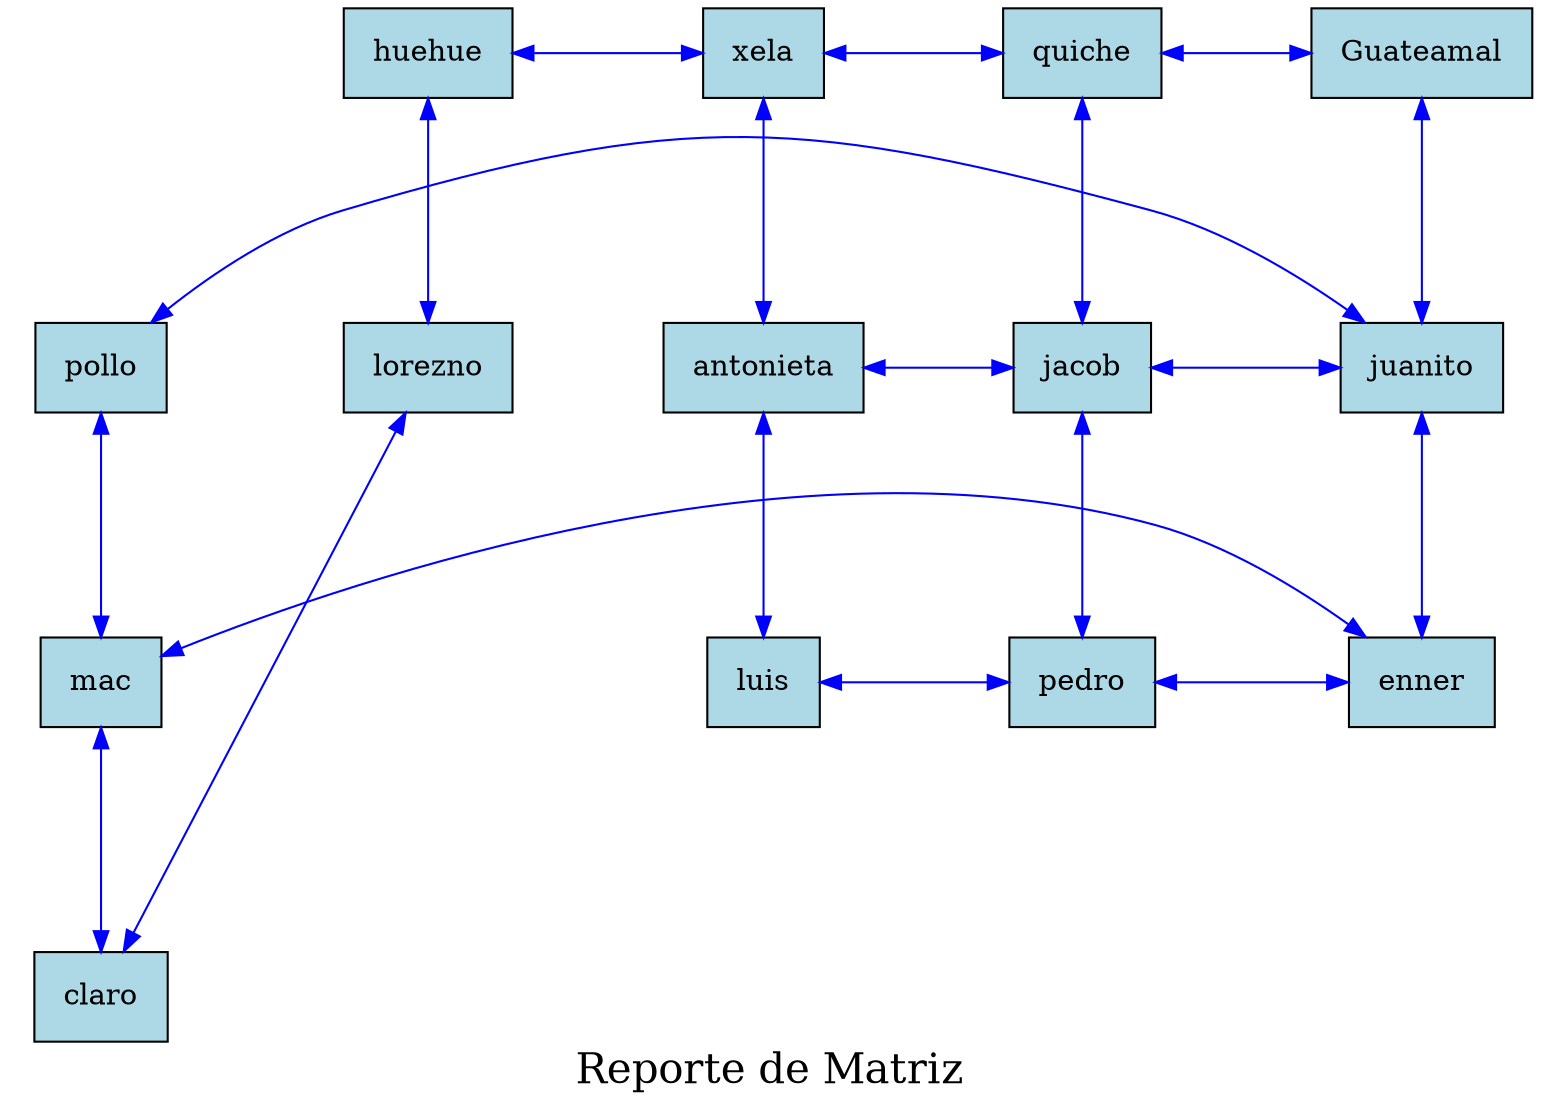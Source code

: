 digraph G {
 rankdir=TB;
 node [shape=box, style=filled, fillcolor=lightblue, margin=0.2];
edge [style=solid, color=blue];
 graph [ranksep=1.5, nodesep=1];
graph [label="Reporte de Matriz", fontsize=20, fontcolor=black];
    invisible_[label="invisible"style=invis];
    invisible_-> nodo_1801559367792 [style=invis];
    nodo_1801559367792 [label="pollo"style=filled, fillcolor=lightblue];
    nodo_1801559367792 -> nodo_1801559368848 [dir=both];
    nodo_1801559367792 -> nodo_1801559350128 [dir=both,constraint=false];
    nodo_1801559368848 [label="mac"style=filled, fillcolor=lightblue];
    nodo_1801559368848 -> nodo_1801559960544 [dir=both];
    nodo_1801559368848 -> nodo_1801559370256 [dir=both,constraint=false];
    nodo_1801559960544 [label="claro"style=filled, fillcolor=lightblue];
    nodo_1801559960544 -> nodo_1801559959904 [dir=both,constraint=false];
    nodo_1801559367440 [label="Guateamal"style=filled, fillcolor=lightblue];
    nodo_1801559367440 -> nodo_1801559350128 [dir=both];
    nodo_1801559367440 -> nodo_1801559368496 [dir=both,constraint=false];
    nodo_1801559350128 [label="juanito"style=filled, fillcolor=lightblue];
    nodo_1801559350128 -> nodo_1801559370256 [dir=both];
    nodo_1801559350128 -> nodo_1801559369904 [dir=both,constraint=false];
    nodo_1801559370256 [label="enner"style=filled, fillcolor=lightblue];
    nodo_1801559370256 -> nodo_1801559368144 [dir=both,constraint=false];
    nodo_1801559368496 [label="quiche"style=filled, fillcolor=lightblue];
    nodo_1801559368496 -> nodo_1801559369904 [dir=both];
    nodo_1801559368496 -> nodo_1801559369552 [dir=both,constraint=false];
    nodo_1801559369904 [label="jacob"style=filled, fillcolor=lightblue];
    nodo_1801559369904 -> nodo_1801559368144 [dir=both];
    nodo_1801559369904 -> nodo_1801559370608 [dir=both,constraint=false];
    nodo_1801559368144 [label="pedro"style=filled, fillcolor=lightblue];
    nodo_1801559368144 -> nodo_1801559369200 [dir=both,constraint=false];
    nodo_1801559369552 [label="xela"style=filled, fillcolor=lightblue];
    nodo_1801559369552 -> nodo_1801559370608 [dir=both];
    nodo_1801559369552 -> nodo_1801559960224 [dir=both,constraint=false];
    nodo_1801559370608 [label="antonieta"style=filled, fillcolor=lightblue];
    nodo_1801559370608 -> nodo_1801559369200 [dir=both];
    nodo_1801559369200 [label="luis"style=filled, fillcolor=lightblue];
    nodo_1801559960224 [label="huehue"style=filled, fillcolor=lightblue];
    nodo_1801559960224 -> nodo_1801559959904 [dir=both];
    nodo_1801559959904 [label="lorezno"style=filled, fillcolor=lightblue];
}